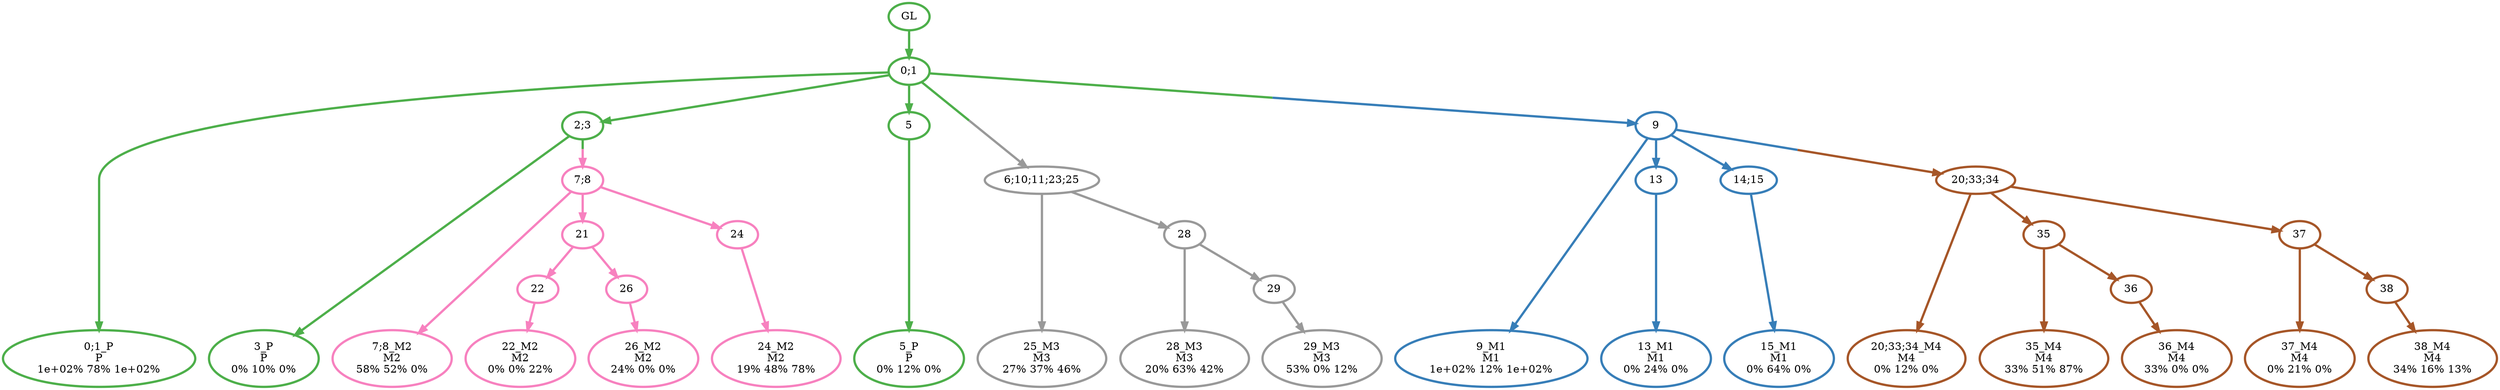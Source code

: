 digraph T {
	{
		rank=same
		35 [penwidth=3,colorscheme=set19,color=3,label="0;1_P\nP\n1e+02% 78% 1e+02%"]
		33 [penwidth=3,colorscheme=set19,color=3,label="3_P\nP\n0% 10% 0%"]
		31 [penwidth=3,colorscheme=set19,color=3,label="5_P\nP\n0% 12% 0%"]
		30 [penwidth=3,colorscheme=set19,color=2,label="9_M1\nM1\n1e+02% 12% 1e+02%"]
		28 [penwidth=3,colorscheme=set19,color=2,label="13_M1\nM1\n0% 24% 0%"]
		26 [penwidth=3,colorscheme=set19,color=2,label="15_M1\nM1\n0% 64% 0%"]
		25 [penwidth=3,colorscheme=set19,color=8,label="7;8_M2\nM2\n58% 52% 0%"]
		22 [penwidth=3,colorscheme=set19,color=8,label="22_M2\nM2\n0% 0% 22%"]
		20 [penwidth=3,colorscheme=set19,color=8,label="26_M2\nM2\n24% 0% 0%"]
		18 [penwidth=3,colorscheme=set19,color=8,label="24_M2\nM2\n19% 48% 78%"]
		17 [penwidth=3,colorscheme=set19,color=9,label="25_M3\nM3\n27% 37% 46%"]
		15 [penwidth=3,colorscheme=set19,color=9,label="28_M3\nM3\n20% 63% 42%"]
		13 [penwidth=3,colorscheme=set19,color=9,label="29_M3\nM3\n53% 0% 12%"]
		12 [penwidth=3,colorscheme=set19,color=7,label="20;33;34_M4\nM4\n0% 12% 0%"]
		10 [penwidth=3,colorscheme=set19,color=7,label="35_M4\nM4\n33% 51% 87%"]
		8 [penwidth=3,colorscheme=set19,color=7,label="36_M4\nM4\n33% 0% 0%"]
		6 [penwidth=3,colorscheme=set19,color=7,label="37_M4\nM4\n0% 21% 0%"]
		4 [penwidth=3,colorscheme=set19,color=7,label="38_M4\nM4\n34% 16% 13%"]
	}
	37 [penwidth=3,colorscheme=set19,color=3,label="GL"]
	36 [penwidth=3,colorscheme=set19,color=3,label="0;1"]
	34 [penwidth=3,colorscheme=set19,color=3,label="2;3"]
	32 [penwidth=3,colorscheme=set19,color=3,label="5"]
	29 [penwidth=3,colorscheme=set19,color=2,label="13"]
	27 [penwidth=3,colorscheme=set19,color=2,label="14;15"]
	24 [penwidth=3,colorscheme=set19,color=8,label="21"]
	23 [penwidth=3,colorscheme=set19,color=8,label="22"]
	21 [penwidth=3,colorscheme=set19,color=8,label="26"]
	19 [penwidth=3,colorscheme=set19,color=8,label="24"]
	16 [penwidth=3,colorscheme=set19,color=9,label="28"]
	14 [penwidth=3,colorscheme=set19,color=9,label="29"]
	11 [penwidth=3,colorscheme=set19,color=7,label="35"]
	9 [penwidth=3,colorscheme=set19,color=7,label="36"]
	7 [penwidth=3,colorscheme=set19,color=7,label="37"]
	5 [penwidth=3,colorscheme=set19,color=7,label="38"]
	3 [penwidth=3,colorscheme=set19,color=7,label="20;33;34"]
	2 [penwidth=3,colorscheme=set19,color=9,label="6;10;11;23;25"]
	1 [penwidth=3,colorscheme=set19,color=8,label="7;8"]
	0 [penwidth=3,colorscheme=set19,color=2,label="9"]
	37 -> 36 [penwidth=3,colorscheme=set19,color=3]
	36 -> 35 [penwidth=3,colorscheme=set19,color=3]
	36 -> 32 [penwidth=3,colorscheme=set19,color=3]
	36 -> 34 [penwidth=3,colorscheme=set19,color=3]
	36 -> 2 [penwidth=3,colorscheme=set19,color="3;0.5:9"]
	36 -> 0 [penwidth=3,colorscheme=set19,color="3;0.5:2"]
	34 -> 33 [penwidth=3,colorscheme=set19,color=3]
	34 -> 1 [penwidth=3,colorscheme=set19,color="3;0.5:8"]
	32 -> 31 [penwidth=3,colorscheme=set19,color=3]
	29 -> 28 [penwidth=3,colorscheme=set19,color=2]
	27 -> 26 [penwidth=3,colorscheme=set19,color=2]
	24 -> 23 [penwidth=3,colorscheme=set19,color=8]
	24 -> 21 [penwidth=3,colorscheme=set19,color=8]
	23 -> 22 [penwidth=3,colorscheme=set19,color=8]
	21 -> 20 [penwidth=3,colorscheme=set19,color=8]
	19 -> 18 [penwidth=3,colorscheme=set19,color=8]
	16 -> 15 [penwidth=3,colorscheme=set19,color=9]
	16 -> 14 [penwidth=3,colorscheme=set19,color=9]
	14 -> 13 [penwidth=3,colorscheme=set19,color=9]
	11 -> 10 [penwidth=3,colorscheme=set19,color=7]
	11 -> 9 [penwidth=3,colorscheme=set19,color=7]
	9 -> 8 [penwidth=3,colorscheme=set19,color=7]
	7 -> 6 [penwidth=3,colorscheme=set19,color=7]
	7 -> 5 [penwidth=3,colorscheme=set19,color=7]
	5 -> 4 [penwidth=3,colorscheme=set19,color=7]
	3 -> 12 [penwidth=3,colorscheme=set19,color=7]
	3 -> 11 [penwidth=3,colorscheme=set19,color=7]
	3 -> 7 [penwidth=3,colorscheme=set19,color=7]
	2 -> 17 [penwidth=3,colorscheme=set19,color=9]
	2 -> 16 [penwidth=3,colorscheme=set19,color=9]
	1 -> 25 [penwidth=3,colorscheme=set19,color=8]
	1 -> 24 [penwidth=3,colorscheme=set19,color=8]
	1 -> 19 [penwidth=3,colorscheme=set19,color=8]
	0 -> 30 [penwidth=3,colorscheme=set19,color=2]
	0 -> 29 [penwidth=3,colorscheme=set19,color=2]
	0 -> 27 [penwidth=3,colorscheme=set19,color=2]
	0 -> 3 [penwidth=3,colorscheme=set19,color="2;0.5:7"]
}
